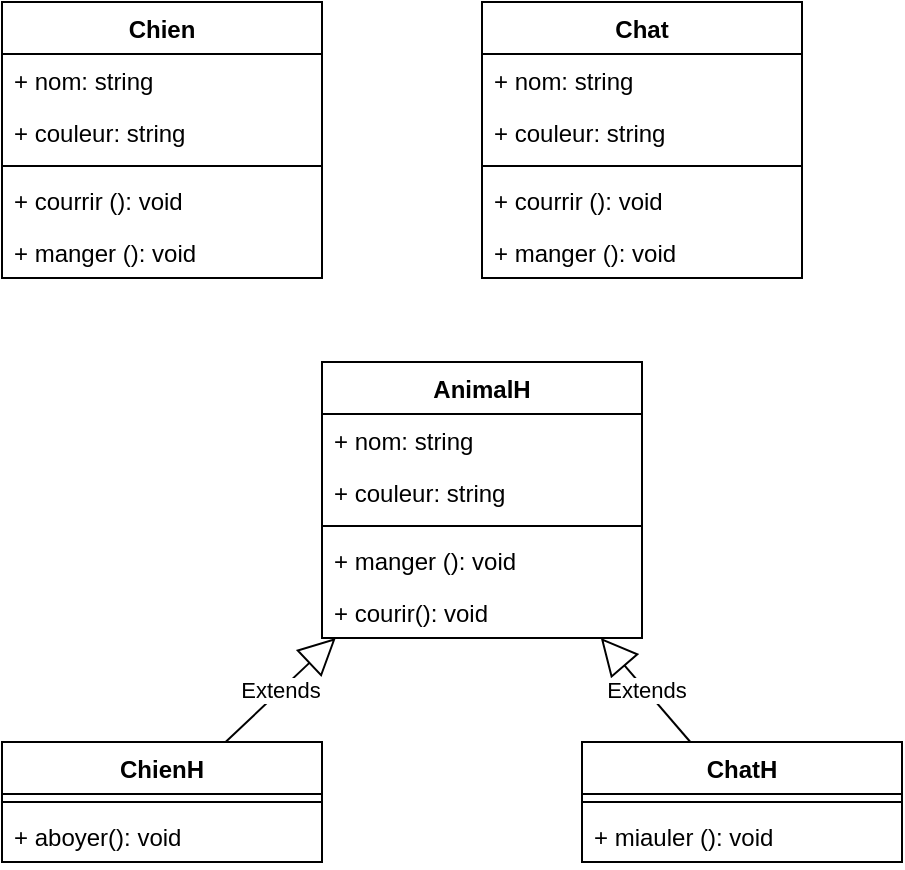 <mxfile version="27.0.9">
  <diagram name="Page-1" id="yxAiSwhW7DPmYQ09DVRh">
    <mxGraphModel dx="587" dy="354" grid="1" gridSize="10" guides="1" tooltips="1" connect="1" arrows="1" fold="1" page="1" pageScale="1" pageWidth="827" pageHeight="1169" math="0" shadow="0">
      <root>
        <mxCell id="0" />
        <mxCell id="1" parent="0" />
        <mxCell id="Ydn6BAgM_y6RBWBTbsuH-9" value="Chien" style="swimlane;fontStyle=1;align=center;verticalAlign=top;childLayout=stackLayout;horizontal=1;startSize=26;horizontalStack=0;resizeParent=1;resizeParentMax=0;resizeLast=0;collapsible=1;marginBottom=0;whiteSpace=wrap;html=1;" vertex="1" parent="1">
          <mxGeometry x="140" y="230" width="160" height="138" as="geometry" />
        </mxCell>
        <mxCell id="Ydn6BAgM_y6RBWBTbsuH-10" value="+ nom: string" style="text;strokeColor=none;fillColor=none;align=left;verticalAlign=top;spacingLeft=4;spacingRight=4;overflow=hidden;rotatable=0;points=[[0,0.5],[1,0.5]];portConstraint=eastwest;whiteSpace=wrap;html=1;" vertex="1" parent="Ydn6BAgM_y6RBWBTbsuH-9">
          <mxGeometry y="26" width="160" height="26" as="geometry" />
        </mxCell>
        <mxCell id="Ydn6BAgM_y6RBWBTbsuH-13" value="+ couleur: string" style="text;strokeColor=none;fillColor=none;align=left;verticalAlign=top;spacingLeft=4;spacingRight=4;overflow=hidden;rotatable=0;points=[[0,0.5],[1,0.5]];portConstraint=eastwest;whiteSpace=wrap;html=1;" vertex="1" parent="Ydn6BAgM_y6RBWBTbsuH-9">
          <mxGeometry y="52" width="160" height="26" as="geometry" />
        </mxCell>
        <mxCell id="Ydn6BAgM_y6RBWBTbsuH-11" value="" style="line;strokeWidth=1;fillColor=none;align=left;verticalAlign=middle;spacingTop=-1;spacingLeft=3;spacingRight=3;rotatable=0;labelPosition=right;points=[];portConstraint=eastwest;strokeColor=inherit;" vertex="1" parent="Ydn6BAgM_y6RBWBTbsuH-9">
          <mxGeometry y="78" width="160" height="8" as="geometry" />
        </mxCell>
        <mxCell id="Ydn6BAgM_y6RBWBTbsuH-12" value="+ courrir (): void" style="text;strokeColor=none;fillColor=none;align=left;verticalAlign=top;spacingLeft=4;spacingRight=4;overflow=hidden;rotatable=0;points=[[0,0.5],[1,0.5]];portConstraint=eastwest;whiteSpace=wrap;html=1;" vertex="1" parent="Ydn6BAgM_y6RBWBTbsuH-9">
          <mxGeometry y="86" width="160" height="26" as="geometry" />
        </mxCell>
        <mxCell id="Ydn6BAgM_y6RBWBTbsuH-14" value="+ manger (): void" style="text;strokeColor=none;fillColor=none;align=left;verticalAlign=top;spacingLeft=4;spacingRight=4;overflow=hidden;rotatable=0;points=[[0,0.5],[1,0.5]];portConstraint=eastwest;whiteSpace=wrap;html=1;" vertex="1" parent="Ydn6BAgM_y6RBWBTbsuH-9">
          <mxGeometry y="112" width="160" height="26" as="geometry" />
        </mxCell>
        <mxCell id="Ydn6BAgM_y6RBWBTbsuH-15" value="Chat" style="swimlane;fontStyle=1;align=center;verticalAlign=top;childLayout=stackLayout;horizontal=1;startSize=26;horizontalStack=0;resizeParent=1;resizeParentMax=0;resizeLast=0;collapsible=1;marginBottom=0;whiteSpace=wrap;html=1;" vertex="1" parent="1">
          <mxGeometry x="380" y="230" width="160" height="138" as="geometry" />
        </mxCell>
        <mxCell id="Ydn6BAgM_y6RBWBTbsuH-16" value="+ nom: string" style="text;strokeColor=none;fillColor=none;align=left;verticalAlign=top;spacingLeft=4;spacingRight=4;overflow=hidden;rotatable=0;points=[[0,0.5],[1,0.5]];portConstraint=eastwest;whiteSpace=wrap;html=1;" vertex="1" parent="Ydn6BAgM_y6RBWBTbsuH-15">
          <mxGeometry y="26" width="160" height="26" as="geometry" />
        </mxCell>
        <mxCell id="Ydn6BAgM_y6RBWBTbsuH-17" value="+ couleur: string" style="text;strokeColor=none;fillColor=none;align=left;verticalAlign=top;spacingLeft=4;spacingRight=4;overflow=hidden;rotatable=0;points=[[0,0.5],[1,0.5]];portConstraint=eastwest;whiteSpace=wrap;html=1;" vertex="1" parent="Ydn6BAgM_y6RBWBTbsuH-15">
          <mxGeometry y="52" width="160" height="26" as="geometry" />
        </mxCell>
        <mxCell id="Ydn6BAgM_y6RBWBTbsuH-18" value="" style="line;strokeWidth=1;fillColor=none;align=left;verticalAlign=middle;spacingTop=-1;spacingLeft=3;spacingRight=3;rotatable=0;labelPosition=right;points=[];portConstraint=eastwest;strokeColor=inherit;" vertex="1" parent="Ydn6BAgM_y6RBWBTbsuH-15">
          <mxGeometry y="78" width="160" height="8" as="geometry" />
        </mxCell>
        <mxCell id="Ydn6BAgM_y6RBWBTbsuH-19" value="+ courrir (): void" style="text;strokeColor=none;fillColor=none;align=left;verticalAlign=top;spacingLeft=4;spacingRight=4;overflow=hidden;rotatable=0;points=[[0,0.5],[1,0.5]];portConstraint=eastwest;whiteSpace=wrap;html=1;" vertex="1" parent="Ydn6BAgM_y6RBWBTbsuH-15">
          <mxGeometry y="86" width="160" height="26" as="geometry" />
        </mxCell>
        <mxCell id="Ydn6BAgM_y6RBWBTbsuH-20" value="+ manger (): void" style="text;strokeColor=none;fillColor=none;align=left;verticalAlign=top;spacingLeft=4;spacingRight=4;overflow=hidden;rotatable=0;points=[[0,0.5],[1,0.5]];portConstraint=eastwest;whiteSpace=wrap;html=1;" vertex="1" parent="Ydn6BAgM_y6RBWBTbsuH-15">
          <mxGeometry y="112" width="160" height="26" as="geometry" />
        </mxCell>
        <mxCell id="Ydn6BAgM_y6RBWBTbsuH-21" value="ChienH" style="swimlane;fontStyle=1;align=center;verticalAlign=top;childLayout=stackLayout;horizontal=1;startSize=26;horizontalStack=0;resizeParent=1;resizeParentMax=0;resizeLast=0;collapsible=1;marginBottom=0;whiteSpace=wrap;html=1;" vertex="1" parent="1">
          <mxGeometry x="140" y="600" width="160" height="60" as="geometry" />
        </mxCell>
        <mxCell id="Ydn6BAgM_y6RBWBTbsuH-24" value="" style="line;strokeWidth=1;fillColor=none;align=left;verticalAlign=middle;spacingTop=-1;spacingLeft=3;spacingRight=3;rotatable=0;labelPosition=right;points=[];portConstraint=eastwest;strokeColor=inherit;" vertex="1" parent="Ydn6BAgM_y6RBWBTbsuH-21">
          <mxGeometry y="26" width="160" height="8" as="geometry" />
        </mxCell>
        <mxCell id="Ydn6BAgM_y6RBWBTbsuH-39" value="+ aboyer(): void" style="text;strokeColor=none;fillColor=none;align=left;verticalAlign=top;spacingLeft=4;spacingRight=4;overflow=hidden;rotatable=0;points=[[0,0.5],[1,0.5]];portConstraint=eastwest;whiteSpace=wrap;html=1;" vertex="1" parent="Ydn6BAgM_y6RBWBTbsuH-21">
          <mxGeometry y="34" width="160" height="26" as="geometry" />
        </mxCell>
        <mxCell id="Ydn6BAgM_y6RBWBTbsuH-27" value="ChatH" style="swimlane;fontStyle=1;align=center;verticalAlign=top;childLayout=stackLayout;horizontal=1;startSize=26;horizontalStack=0;resizeParent=1;resizeParentMax=0;resizeLast=0;collapsible=1;marginBottom=0;whiteSpace=wrap;html=1;" vertex="1" parent="1">
          <mxGeometry x="430" y="600" width="160" height="60" as="geometry" />
        </mxCell>
        <mxCell id="Ydn6BAgM_y6RBWBTbsuH-30" value="" style="line;strokeWidth=1;fillColor=none;align=left;verticalAlign=middle;spacingTop=-1;spacingLeft=3;spacingRight=3;rotatable=0;labelPosition=right;points=[];portConstraint=eastwest;strokeColor=inherit;" vertex="1" parent="Ydn6BAgM_y6RBWBTbsuH-27">
          <mxGeometry y="26" width="160" height="8" as="geometry" />
        </mxCell>
        <mxCell id="Ydn6BAgM_y6RBWBTbsuH-38" value="+ miauler (): void" style="text;strokeColor=none;fillColor=none;align=left;verticalAlign=top;spacingLeft=4;spacingRight=4;overflow=hidden;rotatable=0;points=[[0,0.5],[1,0.5]];portConstraint=eastwest;whiteSpace=wrap;html=1;" vertex="1" parent="Ydn6BAgM_y6RBWBTbsuH-27">
          <mxGeometry y="34" width="160" height="26" as="geometry" />
        </mxCell>
        <mxCell id="Ydn6BAgM_y6RBWBTbsuH-33" value="AnimalH" style="swimlane;fontStyle=1;align=center;verticalAlign=top;childLayout=stackLayout;horizontal=1;startSize=26;horizontalStack=0;resizeParent=1;resizeParentMax=0;resizeLast=0;collapsible=1;marginBottom=0;whiteSpace=wrap;html=1;" vertex="1" parent="1">
          <mxGeometry x="300" y="410" width="160" height="138" as="geometry" />
        </mxCell>
        <mxCell id="Ydn6BAgM_y6RBWBTbsuH-34" value="+ nom: string" style="text;strokeColor=none;fillColor=none;align=left;verticalAlign=top;spacingLeft=4;spacingRight=4;overflow=hidden;rotatable=0;points=[[0,0.5],[1,0.5]];portConstraint=eastwest;whiteSpace=wrap;html=1;" vertex="1" parent="Ydn6BAgM_y6RBWBTbsuH-33">
          <mxGeometry y="26" width="160" height="26" as="geometry" />
        </mxCell>
        <mxCell id="Ydn6BAgM_y6RBWBTbsuH-37" value="+ couleur: string" style="text;strokeColor=none;fillColor=none;align=left;verticalAlign=top;spacingLeft=4;spacingRight=4;overflow=hidden;rotatable=0;points=[[0,0.5],[1,0.5]];portConstraint=eastwest;whiteSpace=wrap;html=1;" vertex="1" parent="Ydn6BAgM_y6RBWBTbsuH-33">
          <mxGeometry y="52" width="160" height="26" as="geometry" />
        </mxCell>
        <mxCell id="Ydn6BAgM_y6RBWBTbsuH-35" value="" style="line;strokeWidth=1;fillColor=none;align=left;verticalAlign=middle;spacingTop=-1;spacingLeft=3;spacingRight=3;rotatable=0;labelPosition=right;points=[];portConstraint=eastwest;strokeColor=inherit;" vertex="1" parent="Ydn6BAgM_y6RBWBTbsuH-33">
          <mxGeometry y="78" width="160" height="8" as="geometry" />
        </mxCell>
        <mxCell id="Ydn6BAgM_y6RBWBTbsuH-36" value="+ manger (): void" style="text;strokeColor=none;fillColor=none;align=left;verticalAlign=top;spacingLeft=4;spacingRight=4;overflow=hidden;rotatable=0;points=[[0,0.5],[1,0.5]];portConstraint=eastwest;whiteSpace=wrap;html=1;" vertex="1" parent="Ydn6BAgM_y6RBWBTbsuH-33">
          <mxGeometry y="86" width="160" height="26" as="geometry" />
        </mxCell>
        <mxCell id="Ydn6BAgM_y6RBWBTbsuH-43" value="+ courir(): void" style="text;strokeColor=none;fillColor=none;align=left;verticalAlign=top;spacingLeft=4;spacingRight=4;overflow=hidden;rotatable=0;points=[[0,0.5],[1,0.5]];portConstraint=eastwest;whiteSpace=wrap;html=1;" vertex="1" parent="Ydn6BAgM_y6RBWBTbsuH-33">
          <mxGeometry y="112" width="160" height="26" as="geometry" />
        </mxCell>
        <mxCell id="Ydn6BAgM_y6RBWBTbsuH-40" value="Extends" style="endArrow=block;endSize=16;endFill=0;html=1;rounded=0;" edge="1" parent="1" source="Ydn6BAgM_y6RBWBTbsuH-21" target="Ydn6BAgM_y6RBWBTbsuH-33">
          <mxGeometry width="160" relative="1" as="geometry">
            <mxPoint x="310" y="570" as="sourcePoint" />
            <mxPoint x="440" y="540" as="targetPoint" />
          </mxGeometry>
        </mxCell>
        <mxCell id="Ydn6BAgM_y6RBWBTbsuH-41" value="Extends" style="endArrow=block;endSize=16;endFill=0;html=1;rounded=0;" edge="1" parent="1" source="Ydn6BAgM_y6RBWBTbsuH-27" target="Ydn6BAgM_y6RBWBTbsuH-33">
          <mxGeometry width="160" relative="1" as="geometry">
            <mxPoint x="310" y="618" as="sourcePoint" />
            <mxPoint x="380" y="540" as="targetPoint" />
          </mxGeometry>
        </mxCell>
      </root>
    </mxGraphModel>
  </diagram>
</mxfile>
